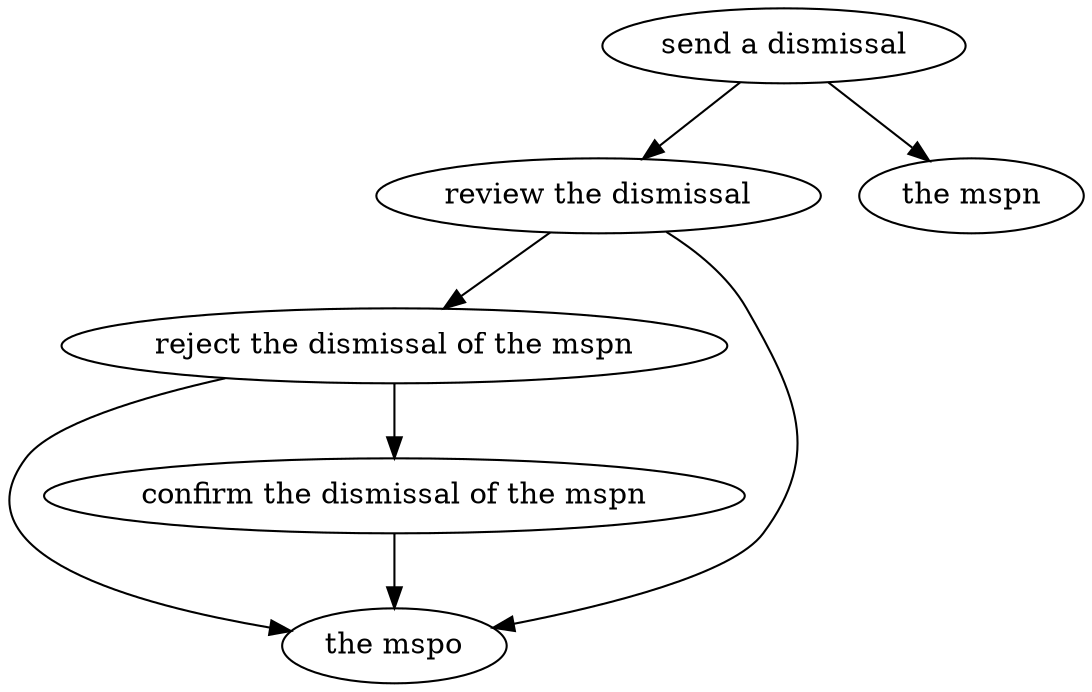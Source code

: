 strict digraph "doc-10.6" {
	graph [name="doc-10.6"];
	"send a dismissal"	[attrs="{'type': 'Activity', 'label': 'send a dismissal'}"];
	"review the dismissal"	[attrs="{'type': 'Activity', 'label': 'review the dismissal'}"];
	"send a dismissal" -> "review the dismissal"	[attrs="{'type': 'flow', 'label': 'flow'}"];
	"the mspn"	[attrs="{'type': 'Actor', 'label': 'the mspn'}"];
	"send a dismissal" -> "the mspn"	[attrs="{'type': 'actor performer', 'label': 'actor performer'}"];
	"reject the dismissal of the mspn"	[attrs="{'type': 'Activity', 'label': 'reject the dismissal of the mspn'}"];
	"review the dismissal" -> "reject the dismissal of the mspn"	[attrs="{'type': 'flow', 'label': 'flow'}"];
	"the mspo"	[attrs="{'type': 'Actor', 'label': 'the mspo'}"];
	"review the dismissal" -> "the mspo"	[attrs="{'type': 'actor performer', 'label': 'actor performer'}"];
	"confirm the dismissal of the mspn"	[attrs="{'type': 'Activity', 'label': 'confirm the dismissal of the mspn'}"];
	"reject the dismissal of the mspn" -> "confirm the dismissal of the mspn"	[attrs="{'type': 'flow', 'label': 'flow'}"];
	"reject the dismissal of the mspn" -> "the mspo"	[attrs="{'type': 'actor performer', 'label': 'actor performer'}"];
	"confirm the dismissal of the mspn" -> "the mspo"	[attrs="{'type': 'actor performer', 'label': 'actor performer'}"];
}
